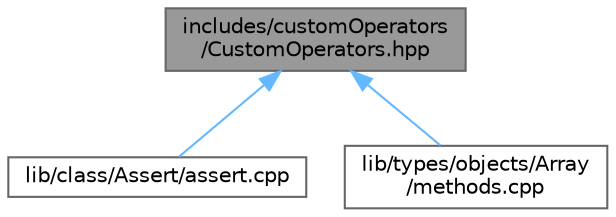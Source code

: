 digraph "includes/customOperators/CustomOperators.hpp"
{
 // LATEX_PDF_SIZE
  bgcolor="transparent";
  edge [fontname=Helvetica,fontsize=10,labelfontname=Helvetica,labelfontsize=10];
  node [fontname=Helvetica,fontsize=10,shape=box,height=0.2,width=0.4];
  Node1 [id="Node000001",label="includes/customOperators\l/CustomOperators.hpp",height=0.2,width=0.4,color="gray40", fillcolor="grey60", style="filled", fontcolor="black",tooltip=" "];
  Node1 -> Node2 [id="edge1_Node000001_Node000002",dir="back",color="steelblue1",style="solid",tooltip=" "];
  Node2 [id="Node000002",label="lib/class/Assert/assert.cpp",height=0.2,width=0.4,color="grey40", fillcolor="white", style="filled",URL="$assert_8cpp.html",tooltip=" "];
  Node1 -> Node3 [id="edge2_Node000001_Node000003",dir="back",color="steelblue1",style="solid",tooltip=" "];
  Node3 [id="Node000003",label="lib/types/objects/Array\l/methods.cpp",height=0.2,width=0.4,color="grey40", fillcolor="white", style="filled",URL="$Array_2methods_8cpp.html",tooltip=" "];
}
